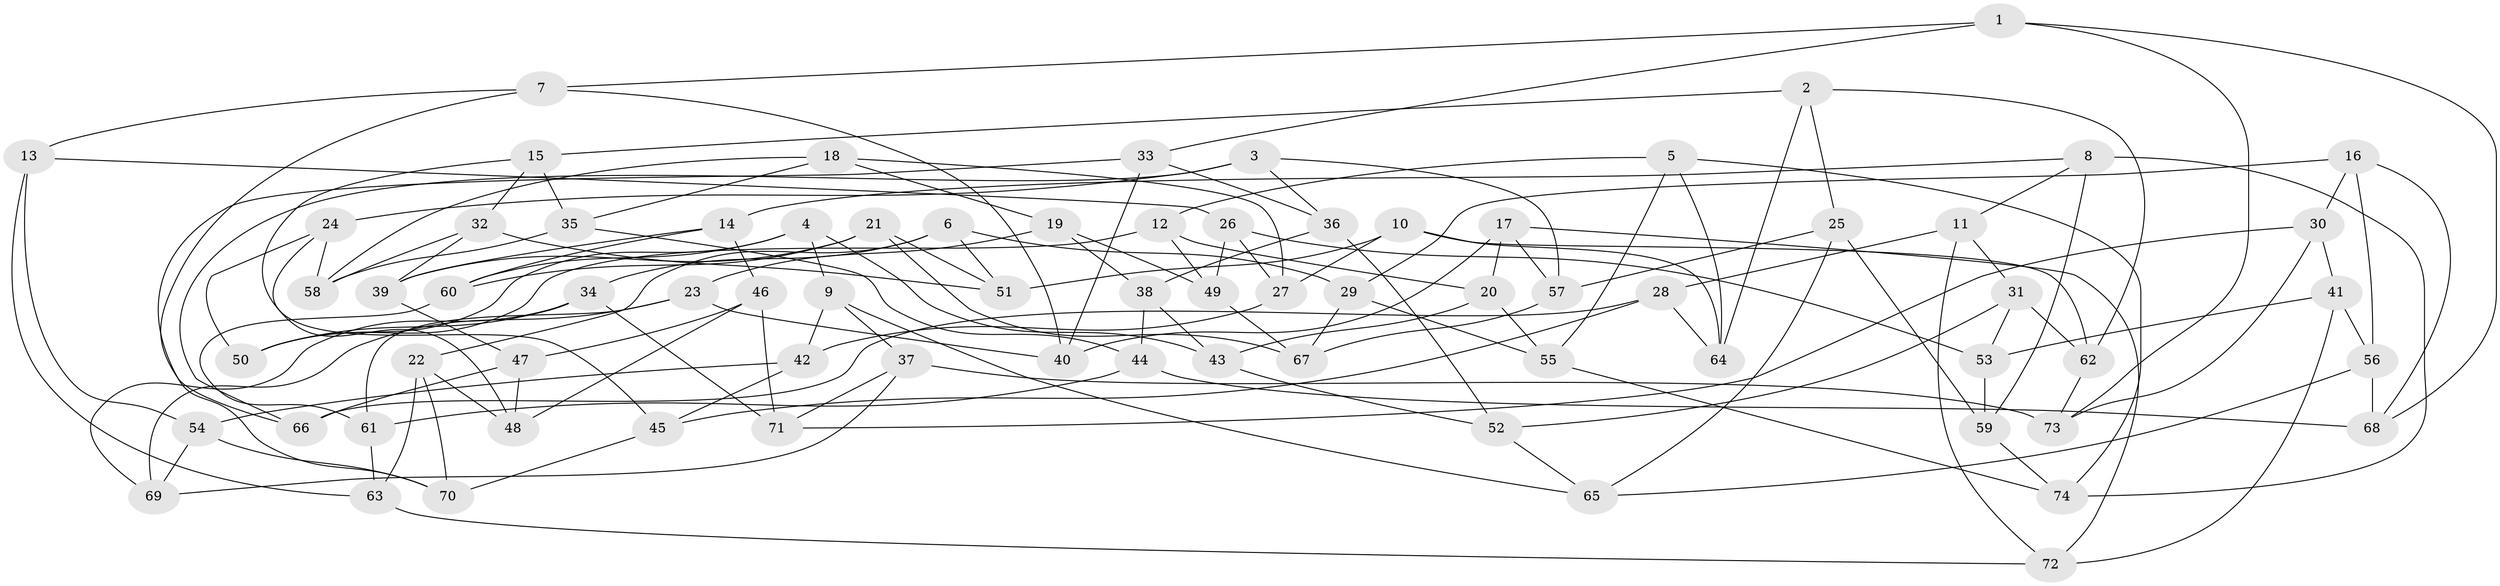// coarse degree distribution, {6: 0.35294117647058826, 4: 0.5294117647058824, 5: 0.09803921568627451, 3: 0.0196078431372549}
// Generated by graph-tools (version 1.1) at 2025/52/02/27/25 19:52:34]
// undirected, 74 vertices, 148 edges
graph export_dot {
graph [start="1"]
  node [color=gray90,style=filled];
  1;
  2;
  3;
  4;
  5;
  6;
  7;
  8;
  9;
  10;
  11;
  12;
  13;
  14;
  15;
  16;
  17;
  18;
  19;
  20;
  21;
  22;
  23;
  24;
  25;
  26;
  27;
  28;
  29;
  30;
  31;
  32;
  33;
  34;
  35;
  36;
  37;
  38;
  39;
  40;
  41;
  42;
  43;
  44;
  45;
  46;
  47;
  48;
  49;
  50;
  51;
  52;
  53;
  54;
  55;
  56;
  57;
  58;
  59;
  60;
  61;
  62;
  63;
  64;
  65;
  66;
  67;
  68;
  69;
  70;
  71;
  72;
  73;
  74;
  1 -- 33;
  1 -- 7;
  1 -- 68;
  1 -- 73;
  2 -- 25;
  2 -- 62;
  2 -- 64;
  2 -- 15;
  3 -- 24;
  3 -- 57;
  3 -- 66;
  3 -- 36;
  4 -- 50;
  4 -- 9;
  4 -- 60;
  4 -- 43;
  5 -- 74;
  5 -- 12;
  5 -- 55;
  5 -- 64;
  6 -- 51;
  6 -- 22;
  6 -- 29;
  6 -- 34;
  7 -- 40;
  7 -- 13;
  7 -- 66;
  8 -- 59;
  8 -- 11;
  8 -- 14;
  8 -- 74;
  9 -- 37;
  9 -- 42;
  9 -- 65;
  10 -- 27;
  10 -- 62;
  10 -- 64;
  10 -- 51;
  11 -- 31;
  11 -- 28;
  11 -- 72;
  12 -- 20;
  12 -- 49;
  12 -- 50;
  13 -- 26;
  13 -- 54;
  13 -- 63;
  14 -- 60;
  14 -- 39;
  14 -- 46;
  15 -- 32;
  15 -- 45;
  15 -- 35;
  16 -- 56;
  16 -- 29;
  16 -- 30;
  16 -- 68;
  17 -- 20;
  17 -- 72;
  17 -- 40;
  17 -- 57;
  18 -- 35;
  18 -- 19;
  18 -- 58;
  18 -- 27;
  19 -- 23;
  19 -- 49;
  19 -- 38;
  20 -- 43;
  20 -- 55;
  21 -- 51;
  21 -- 39;
  21 -- 67;
  21 -- 60;
  22 -- 70;
  22 -- 63;
  22 -- 48;
  23 -- 69;
  23 -- 61;
  23 -- 40;
  24 -- 58;
  24 -- 50;
  24 -- 48;
  25 -- 65;
  25 -- 57;
  25 -- 59;
  26 -- 27;
  26 -- 49;
  26 -- 53;
  27 -- 42;
  28 -- 66;
  28 -- 64;
  28 -- 45;
  29 -- 67;
  29 -- 55;
  30 -- 71;
  30 -- 73;
  30 -- 41;
  31 -- 62;
  31 -- 53;
  31 -- 52;
  32 -- 58;
  32 -- 51;
  32 -- 39;
  33 -- 36;
  33 -- 70;
  33 -- 40;
  34 -- 50;
  34 -- 71;
  34 -- 69;
  35 -- 44;
  35 -- 58;
  36 -- 38;
  36 -- 52;
  37 -- 73;
  37 -- 69;
  37 -- 71;
  38 -- 44;
  38 -- 43;
  39 -- 47;
  41 -- 53;
  41 -- 72;
  41 -- 56;
  42 -- 45;
  42 -- 54;
  43 -- 52;
  44 -- 61;
  44 -- 68;
  45 -- 70;
  46 -- 48;
  46 -- 47;
  46 -- 71;
  47 -- 48;
  47 -- 66;
  49 -- 67;
  52 -- 65;
  53 -- 59;
  54 -- 70;
  54 -- 69;
  55 -- 74;
  56 -- 68;
  56 -- 65;
  57 -- 67;
  59 -- 74;
  60 -- 61;
  61 -- 63;
  62 -- 73;
  63 -- 72;
}

